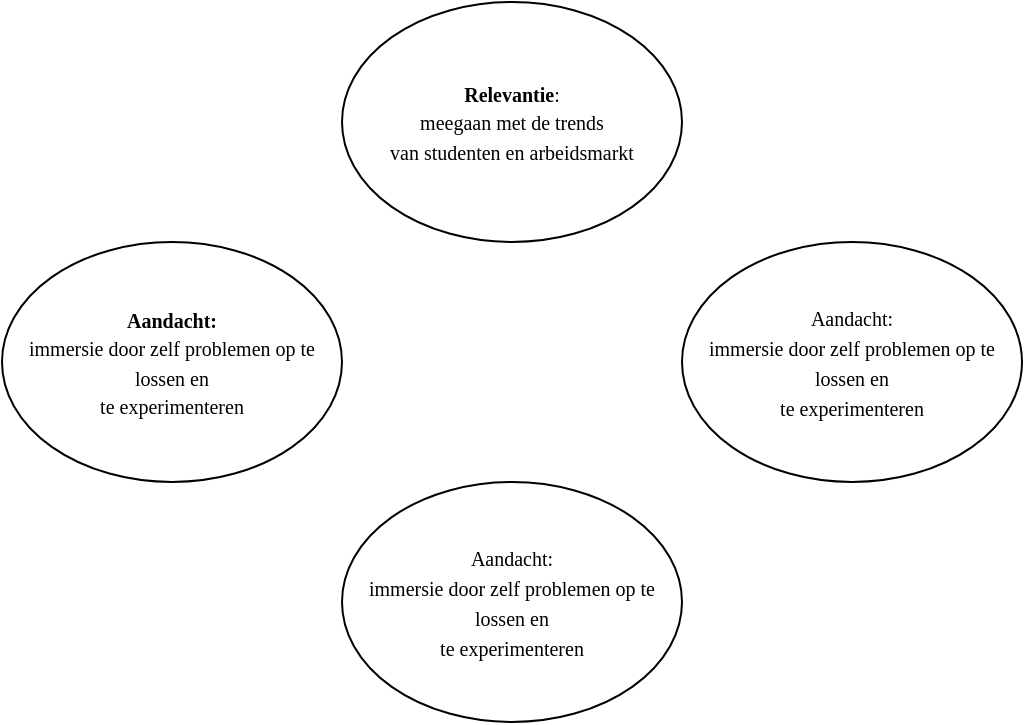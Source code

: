 <mxfile version="17.5.0" type="github">
  <diagram id="tOuzJylA-gAt7lLj_zVa" name="Page-1">
    <mxGraphModel dx="972" dy="506" grid="1" gridSize="10" guides="1" tooltips="1" connect="1" arrows="1" fold="1" page="1" pageScale="1" pageWidth="1169" pageHeight="827" math="0" shadow="0">
      <root>
        <mxCell id="0" />
        <mxCell id="1" parent="0" />
        <mxCell id="Ng_4x2TDSgGOtW9_1vtr-2" value="&lt;div&gt;&lt;font face=&quot;Verdana&quot;&gt;&lt;b&gt;&lt;font style=&quot;font-size: 10px&quot;&gt;Aandacht:&lt;/font&gt;&lt;/b&gt;&lt;/font&gt;&lt;/div&gt;&lt;div&gt;&lt;font style=&quot;font-size: 10px&quot; face=&quot;Verdana&quot;&gt;immersie door zelf problemen op te lossen en &lt;br&gt;&lt;/font&gt;&lt;/div&gt;&lt;div&gt;&lt;font style=&quot;font-size: 10px&quot; face=&quot;Verdana&quot;&gt;te experimenteren&lt;/font&gt;&lt;/div&gt;" style="ellipse;whiteSpace=wrap;html=1;" vertex="1" parent="1">
          <mxGeometry x="220" y="210" width="170" height="120" as="geometry" />
        </mxCell>
        <mxCell id="Ng_4x2TDSgGOtW9_1vtr-6" value="&lt;div&gt;&lt;font style=&quot;font-size: 10px&quot; face=&quot;Verdana&quot;&gt;&lt;b&gt;Relevantie&lt;/b&gt;: &lt;br&gt;&lt;/font&gt;&lt;/div&gt;&lt;div&gt;&lt;font style=&quot;font-size: 10px&quot; face=&quot;Verdana&quot;&gt;meegaan met de trends &lt;br&gt;&lt;/font&gt;&lt;/div&gt;&lt;div&gt;&lt;font style=&quot;font-size: 10px&quot; face=&quot;Verdana&quot;&gt;van studenten en arbeidsmarkt&lt;/font&gt;&lt;/div&gt;" style="ellipse;whiteSpace=wrap;html=1;" vertex="1" parent="1">
          <mxGeometry x="390" y="90" width="170" height="120" as="geometry" />
        </mxCell>
        <mxCell id="Ng_4x2TDSgGOtW9_1vtr-7" value="&lt;div&gt;&lt;font style=&quot;font-size: 10px&quot; face=&quot;Courier New&quot;&gt;&lt;font face=&quot;Verdana&quot;&gt;Aandacht:&lt;/font&gt;&lt;/font&gt;&lt;/div&gt;&lt;div&gt;&lt;font style=&quot;font-size: 10px&quot; face=&quot;Courier New&quot;&gt;&lt;font face=&quot;Verdana&quot;&gt;immersie door zelf problemen op te lossen en &lt;br&gt;&lt;/font&gt;&lt;/font&gt;&lt;/div&gt;&lt;div&gt;&lt;font style=&quot;font-size: 10px&quot; face=&quot;Courier New&quot;&gt;&lt;font face=&quot;Verdana&quot;&gt;te experimenteren&lt;/font&gt;&lt;/font&gt;&lt;/div&gt;" style="ellipse;whiteSpace=wrap;html=1;" vertex="1" parent="1">
          <mxGeometry x="390" y="330" width="170" height="120" as="geometry" />
        </mxCell>
        <mxCell id="Ng_4x2TDSgGOtW9_1vtr-8" value="&lt;div&gt;&lt;font style=&quot;font-size: 10px&quot; face=&quot;Courier New&quot;&gt;&lt;font face=&quot;Verdana&quot;&gt;Aandacht:&lt;/font&gt;&lt;/font&gt;&lt;/div&gt;&lt;div&gt;&lt;font style=&quot;font-size: 10px&quot; face=&quot;Courier New&quot;&gt;&lt;font face=&quot;Verdana&quot;&gt;immersie door zelf problemen op te lossen en &lt;br&gt;&lt;/font&gt;&lt;/font&gt;&lt;/div&gt;&lt;div&gt;&lt;font style=&quot;font-size: 10px&quot; face=&quot;Courier New&quot;&gt;&lt;font face=&quot;Verdana&quot;&gt;te experimenteren&lt;/font&gt;&lt;/font&gt;&lt;/div&gt;" style="ellipse;whiteSpace=wrap;html=1;" vertex="1" parent="1">
          <mxGeometry x="560" y="210" width="170" height="120" as="geometry" />
        </mxCell>
      </root>
    </mxGraphModel>
  </diagram>
</mxfile>
